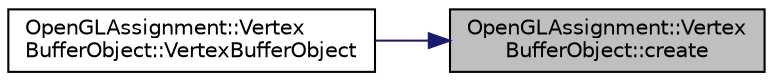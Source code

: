 digraph "OpenGLAssignment::VertexBufferObject::create"
{
 // LATEX_PDF_SIZE
  edge [fontname="Helvetica",fontsize="10",labelfontname="Helvetica",labelfontsize="10"];
  node [fontname="Helvetica",fontsize="10",shape=record];
  rankdir="RL";
  Node1 [label="OpenGLAssignment::Vertex\lBufferObject::create",height=0.2,width=0.4,color="black", fillcolor="grey75", style="filled", fontcolor="black",tooltip="Create a buffer in the video memory."];
  Node1 -> Node2 [dir="back",color="midnightblue",fontsize="10",style="solid",fontname="Helvetica"];
  Node2 [label="OpenGLAssignment::Vertex\lBufferObject::VertexBufferObject",height=0.2,width=0.4,color="black", fillcolor="white", style="filled",URL="$class_open_g_l_assignment_1_1_vertex_buffer_object.html#aec9ee8afaf058ff63e7340247cf7cd9e",tooltip=" "];
}
